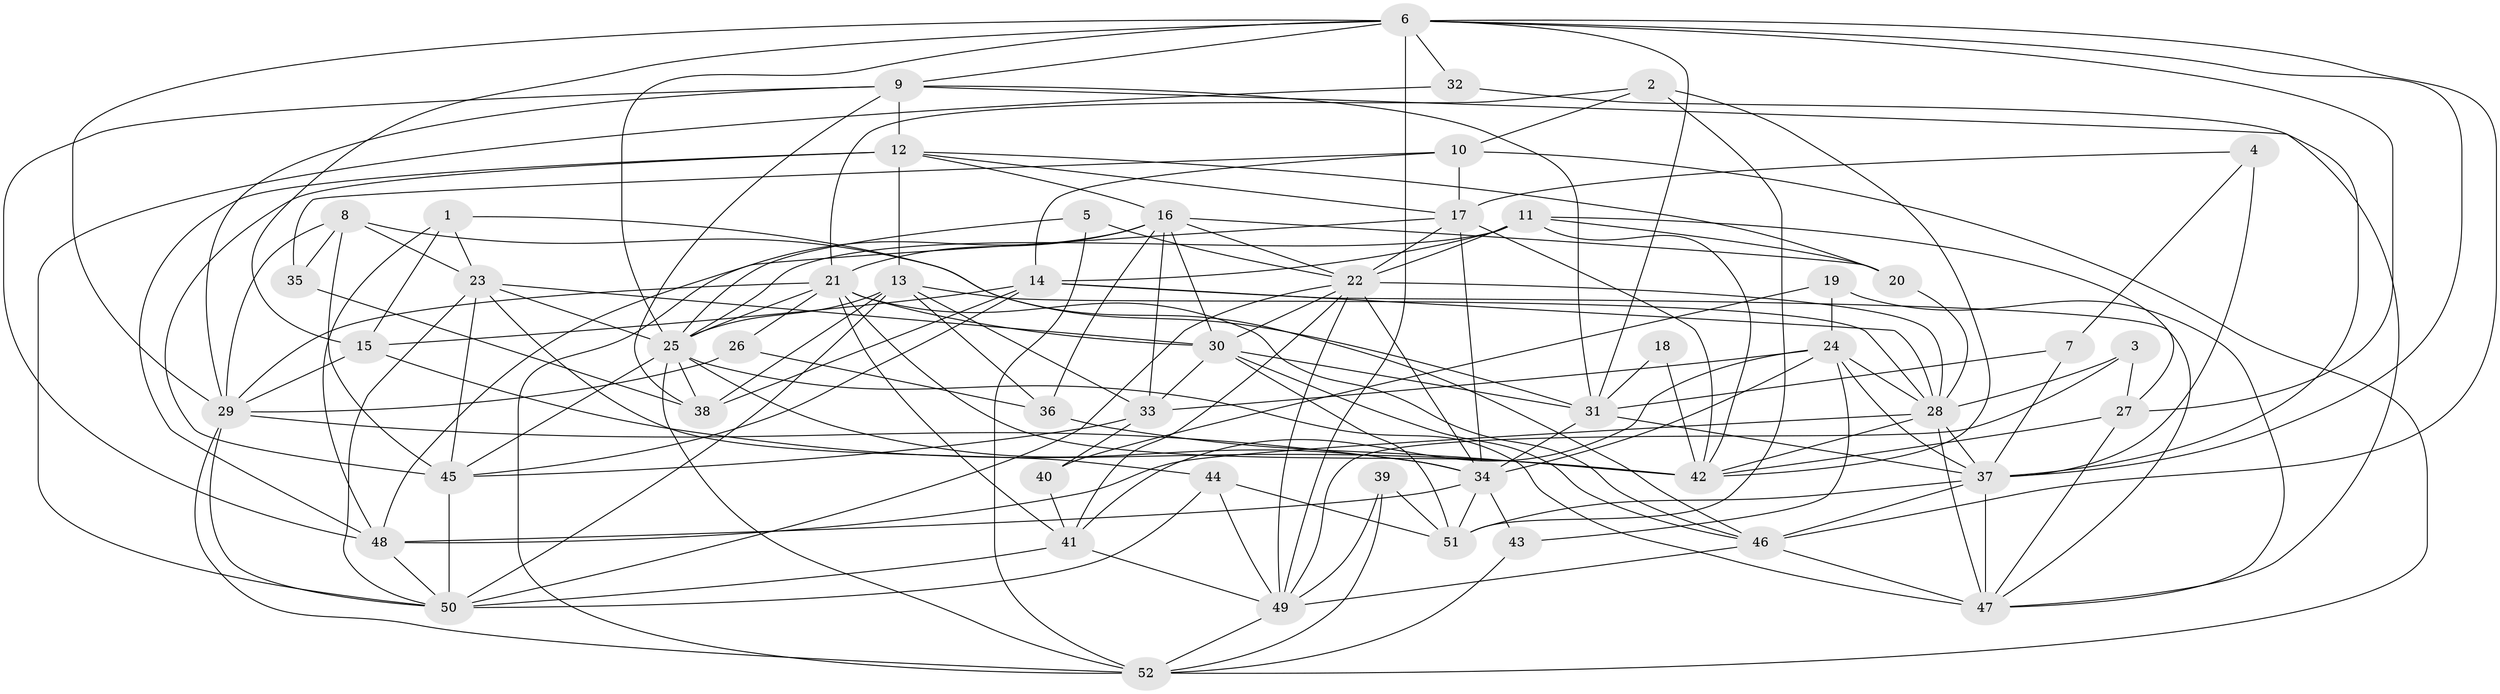 // original degree distribution, {3: 0.26153846153846155, 4: 0.3, 2: 0.13076923076923078, 7: 0.015384615384615385, 5: 0.14615384615384616, 9: 0.007692307692307693, 6: 0.13076923076923078, 8: 0.007692307692307693}
// Generated by graph-tools (version 1.1) at 2025/37/03/04/25 23:37:15]
// undirected, 52 vertices, 159 edges
graph export_dot {
  node [color=gray90,style=filled];
  1;
  2;
  3;
  4;
  5;
  6;
  7;
  8;
  9;
  10;
  11;
  12;
  13;
  14;
  15;
  16;
  17;
  18;
  19;
  20;
  21;
  22;
  23;
  24;
  25;
  26;
  27;
  28;
  29;
  30;
  31;
  32;
  33;
  34;
  35;
  36;
  37;
  38;
  39;
  40;
  41;
  42;
  43;
  44;
  45;
  46;
  47;
  48;
  49;
  50;
  51;
  52;
  1 -- 15 [weight=1.0];
  1 -- 23 [weight=1.0];
  1 -- 46 [weight=1.0];
  1 -- 48 [weight=1.0];
  2 -- 10 [weight=1.0];
  2 -- 21 [weight=1.0];
  2 -- 42 [weight=1.0];
  2 -- 51 [weight=1.0];
  3 -- 27 [weight=1.0];
  3 -- 28 [weight=1.0];
  3 -- 49 [weight=1.0];
  4 -- 7 [weight=1.0];
  4 -- 17 [weight=1.0];
  4 -- 37 [weight=1.0];
  5 -- 22 [weight=1.0];
  5 -- 25 [weight=1.0];
  5 -- 52 [weight=1.0];
  6 -- 9 [weight=1.0];
  6 -- 15 [weight=2.0];
  6 -- 25 [weight=1.0];
  6 -- 27 [weight=1.0];
  6 -- 29 [weight=2.0];
  6 -- 31 [weight=1.0];
  6 -- 32 [weight=2.0];
  6 -- 37 [weight=1.0];
  6 -- 46 [weight=1.0];
  6 -- 49 [weight=1.0];
  7 -- 31 [weight=1.0];
  7 -- 37 [weight=1.0];
  8 -- 23 [weight=1.0];
  8 -- 29 [weight=1.0];
  8 -- 31 [weight=1.0];
  8 -- 35 [weight=1.0];
  8 -- 45 [weight=1.0];
  9 -- 12 [weight=1.0];
  9 -- 29 [weight=1.0];
  9 -- 31 [weight=1.0];
  9 -- 38 [weight=1.0];
  9 -- 47 [weight=1.0];
  9 -- 48 [weight=1.0];
  10 -- 14 [weight=1.0];
  10 -- 17 [weight=1.0];
  10 -- 35 [weight=1.0];
  10 -- 52 [weight=1.0];
  11 -- 14 [weight=1.0];
  11 -- 20 [weight=1.0];
  11 -- 22 [weight=1.0];
  11 -- 25 [weight=1.0];
  11 -- 27 [weight=1.0];
  11 -- 42 [weight=1.0];
  12 -- 13 [weight=1.0];
  12 -- 16 [weight=1.0];
  12 -- 17 [weight=1.0];
  12 -- 20 [weight=1.0];
  12 -- 45 [weight=2.0];
  12 -- 48 [weight=1.0];
  13 -- 25 [weight=1.0];
  13 -- 28 [weight=1.0];
  13 -- 33 [weight=1.0];
  13 -- 36 [weight=1.0];
  13 -- 38 [weight=2.0];
  13 -- 50 [weight=1.0];
  14 -- 15 [weight=1.0];
  14 -- 28 [weight=1.0];
  14 -- 38 [weight=1.0];
  14 -- 45 [weight=1.0];
  14 -- 47 [weight=1.0];
  15 -- 29 [weight=1.0];
  15 -- 42 [weight=1.0];
  16 -- 20 [weight=1.0];
  16 -- 21 [weight=1.0];
  16 -- 22 [weight=1.0];
  16 -- 30 [weight=1.0];
  16 -- 33 [weight=1.0];
  16 -- 36 [weight=1.0];
  16 -- 52 [weight=1.0];
  17 -- 22 [weight=1.0];
  17 -- 34 [weight=1.0];
  17 -- 42 [weight=1.0];
  17 -- 48 [weight=1.0];
  18 -- 31 [weight=1.0];
  18 -- 42 [weight=1.0];
  19 -- 24 [weight=1.0];
  19 -- 40 [weight=1.0];
  19 -- 47 [weight=1.0];
  20 -- 28 [weight=1.0];
  21 -- 25 [weight=1.0];
  21 -- 26 [weight=1.0];
  21 -- 29 [weight=1.0];
  21 -- 30 [weight=1.0];
  21 -- 41 [weight=1.0];
  21 -- 42 [weight=1.0];
  21 -- 46 [weight=1.0];
  22 -- 28 [weight=2.0];
  22 -- 30 [weight=1.0];
  22 -- 34 [weight=1.0];
  22 -- 41 [weight=1.0];
  22 -- 49 [weight=1.0];
  22 -- 50 [weight=1.0];
  23 -- 25 [weight=1.0];
  23 -- 30 [weight=1.0];
  23 -- 44 [weight=2.0];
  23 -- 45 [weight=1.0];
  23 -- 50 [weight=1.0];
  24 -- 28 [weight=2.0];
  24 -- 33 [weight=1.0];
  24 -- 34 [weight=1.0];
  24 -- 37 [weight=1.0];
  24 -- 41 [weight=1.0];
  24 -- 43 [weight=1.0];
  25 -- 34 [weight=1.0];
  25 -- 38 [weight=1.0];
  25 -- 45 [weight=1.0];
  25 -- 47 [weight=1.0];
  25 -- 52 [weight=1.0];
  26 -- 29 [weight=1.0];
  26 -- 36 [weight=1.0];
  27 -- 42 [weight=1.0];
  27 -- 47 [weight=1.0];
  28 -- 37 [weight=1.0];
  28 -- 42 [weight=1.0];
  28 -- 47 [weight=2.0];
  28 -- 48 [weight=1.0];
  29 -- 34 [weight=2.0];
  29 -- 50 [weight=1.0];
  29 -- 52 [weight=1.0];
  30 -- 31 [weight=1.0];
  30 -- 33 [weight=1.0];
  30 -- 46 [weight=1.0];
  30 -- 51 [weight=2.0];
  31 -- 34 [weight=1.0];
  31 -- 37 [weight=1.0];
  32 -- 37 [weight=1.0];
  32 -- 50 [weight=1.0];
  33 -- 40 [weight=1.0];
  33 -- 45 [weight=1.0];
  34 -- 43 [weight=3.0];
  34 -- 48 [weight=1.0];
  34 -- 51 [weight=2.0];
  35 -- 38 [weight=1.0];
  36 -- 42 [weight=2.0];
  37 -- 46 [weight=2.0];
  37 -- 47 [weight=1.0];
  37 -- 51 [weight=1.0];
  39 -- 49 [weight=1.0];
  39 -- 51 [weight=1.0];
  39 -- 52 [weight=1.0];
  40 -- 41 [weight=1.0];
  41 -- 49 [weight=1.0];
  41 -- 50 [weight=1.0];
  43 -- 52 [weight=1.0];
  44 -- 49 [weight=1.0];
  44 -- 50 [weight=1.0];
  44 -- 51 [weight=1.0];
  45 -- 50 [weight=1.0];
  46 -- 47 [weight=1.0];
  46 -- 49 [weight=1.0];
  48 -- 50 [weight=1.0];
  49 -- 52 [weight=1.0];
}
